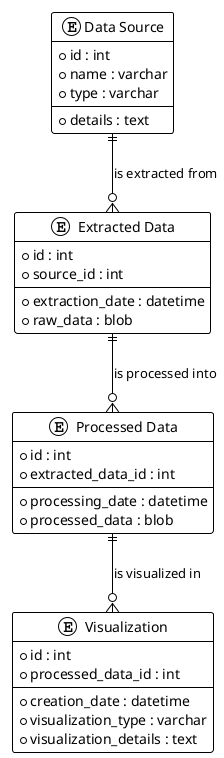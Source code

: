 @startuml
!theme plain

entity "Data Source" {
    * id : int
    * name : varchar
    * type : varchar
    --
    + details : text
}

entity "Extracted Data" {
    * id : int
    * source_id : int
    --
    + extraction_date : datetime
    + raw_data : blob
}

entity "Processed Data" {
    * id : int
    * extracted_data_id : int
    --
    + processing_date : datetime
    + processed_data : blob
}

entity "Visualization" {
    * id : int
    * processed_data_id : int
    --
    + creation_date : datetime
    + visualization_type : varchar
    + visualization_details : text
}

"Data Source" ||--o{ "Extracted Data" : "is extracted from"
"Extracted Data" ||--o{ "Processed Data" : "is processed into"
"Processed Data" ||--o{ "Visualization" : "is visualized in"

@enduml

' Data Source: Represents the sources from which data is extracted. Attributes include a unique ID, name, type (e.g., API, Database, Web), and details about the data source.
' Extracted Data: Contains details about the data extracted from various sources. It includes a unique ID, a reference to the Data Source ID (source_id), the date of extraction, and the raw data blob.
' Processed Data: Stores information about data after it has been processed or transformed. Attributes include a unique ID, a reference to the Extracted Data ID (extracted_data_id), the date of processing, and the processed data blob.
' Visualization: Details about the visualizations created from processed data. It includes a unique ID, a reference to the Processed Data ID (processed_data_id), the creation date, the type of visualization, and additional details.

' A Data Source can have multiple Extracted Data records (one-to-many relationship).
' Each Extracted Data record can be transformed into multiple Processed Data records (one-to-many relationship).
' Each Processed Data record can be used in multiple Visualizations (one-to-many relationship).

